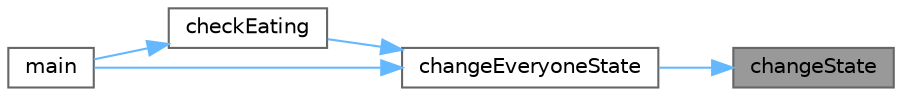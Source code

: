 digraph "changeState"
{
 // LATEX_PDF_SIZE
  bgcolor="transparent";
  edge [fontname=Helvetica,fontsize=10,labelfontname=Helvetica,labelfontsize=10];
  node [fontname=Helvetica,fontsize=10,shape=box,height=0.2,width=0.4];
  rankdir="RL";
  Node1 [label="changeState",height=0.2,width=0.4,color="gray40", fillcolor="grey60", style="filled", fontcolor="black",tooltip="Change the state of a character."];
  Node1 -> Node2 [dir="back",color="steelblue1",style="solid"];
  Node2 [label="changeEveryoneState",height=0.2,width=0.4,color="grey40", fillcolor="white", style="filled",URL="$game__logic_8cpp.html#af1157fd7609874c49b005fd0991474c7",tooltip=" "];
  Node2 -> Node3 [dir="back",color="steelblue1",style="solid"];
  Node3 [label="checkEating",height=0.2,width=0.4,color="grey40", fillcolor="white", style="filled",URL="$game__logic_8cpp.html#ae0ed05ef5a7dc7541318db1cc12c825f",tooltip=" "];
  Node3 -> Node4 [dir="back",color="steelblue1",style="solid"];
  Node4 [label="main",height=0.2,width=0.4,color="grey40", fillcolor="white", style="filled",URL="$main_8cpp.html#ae66f6b31b5ad750f1fe042a706a4e3d4",tooltip="The main function of the program This function initializes all the core elements of the program,..."];
  Node2 -> Node4 [dir="back",color="steelblue1",style="solid"];
}
